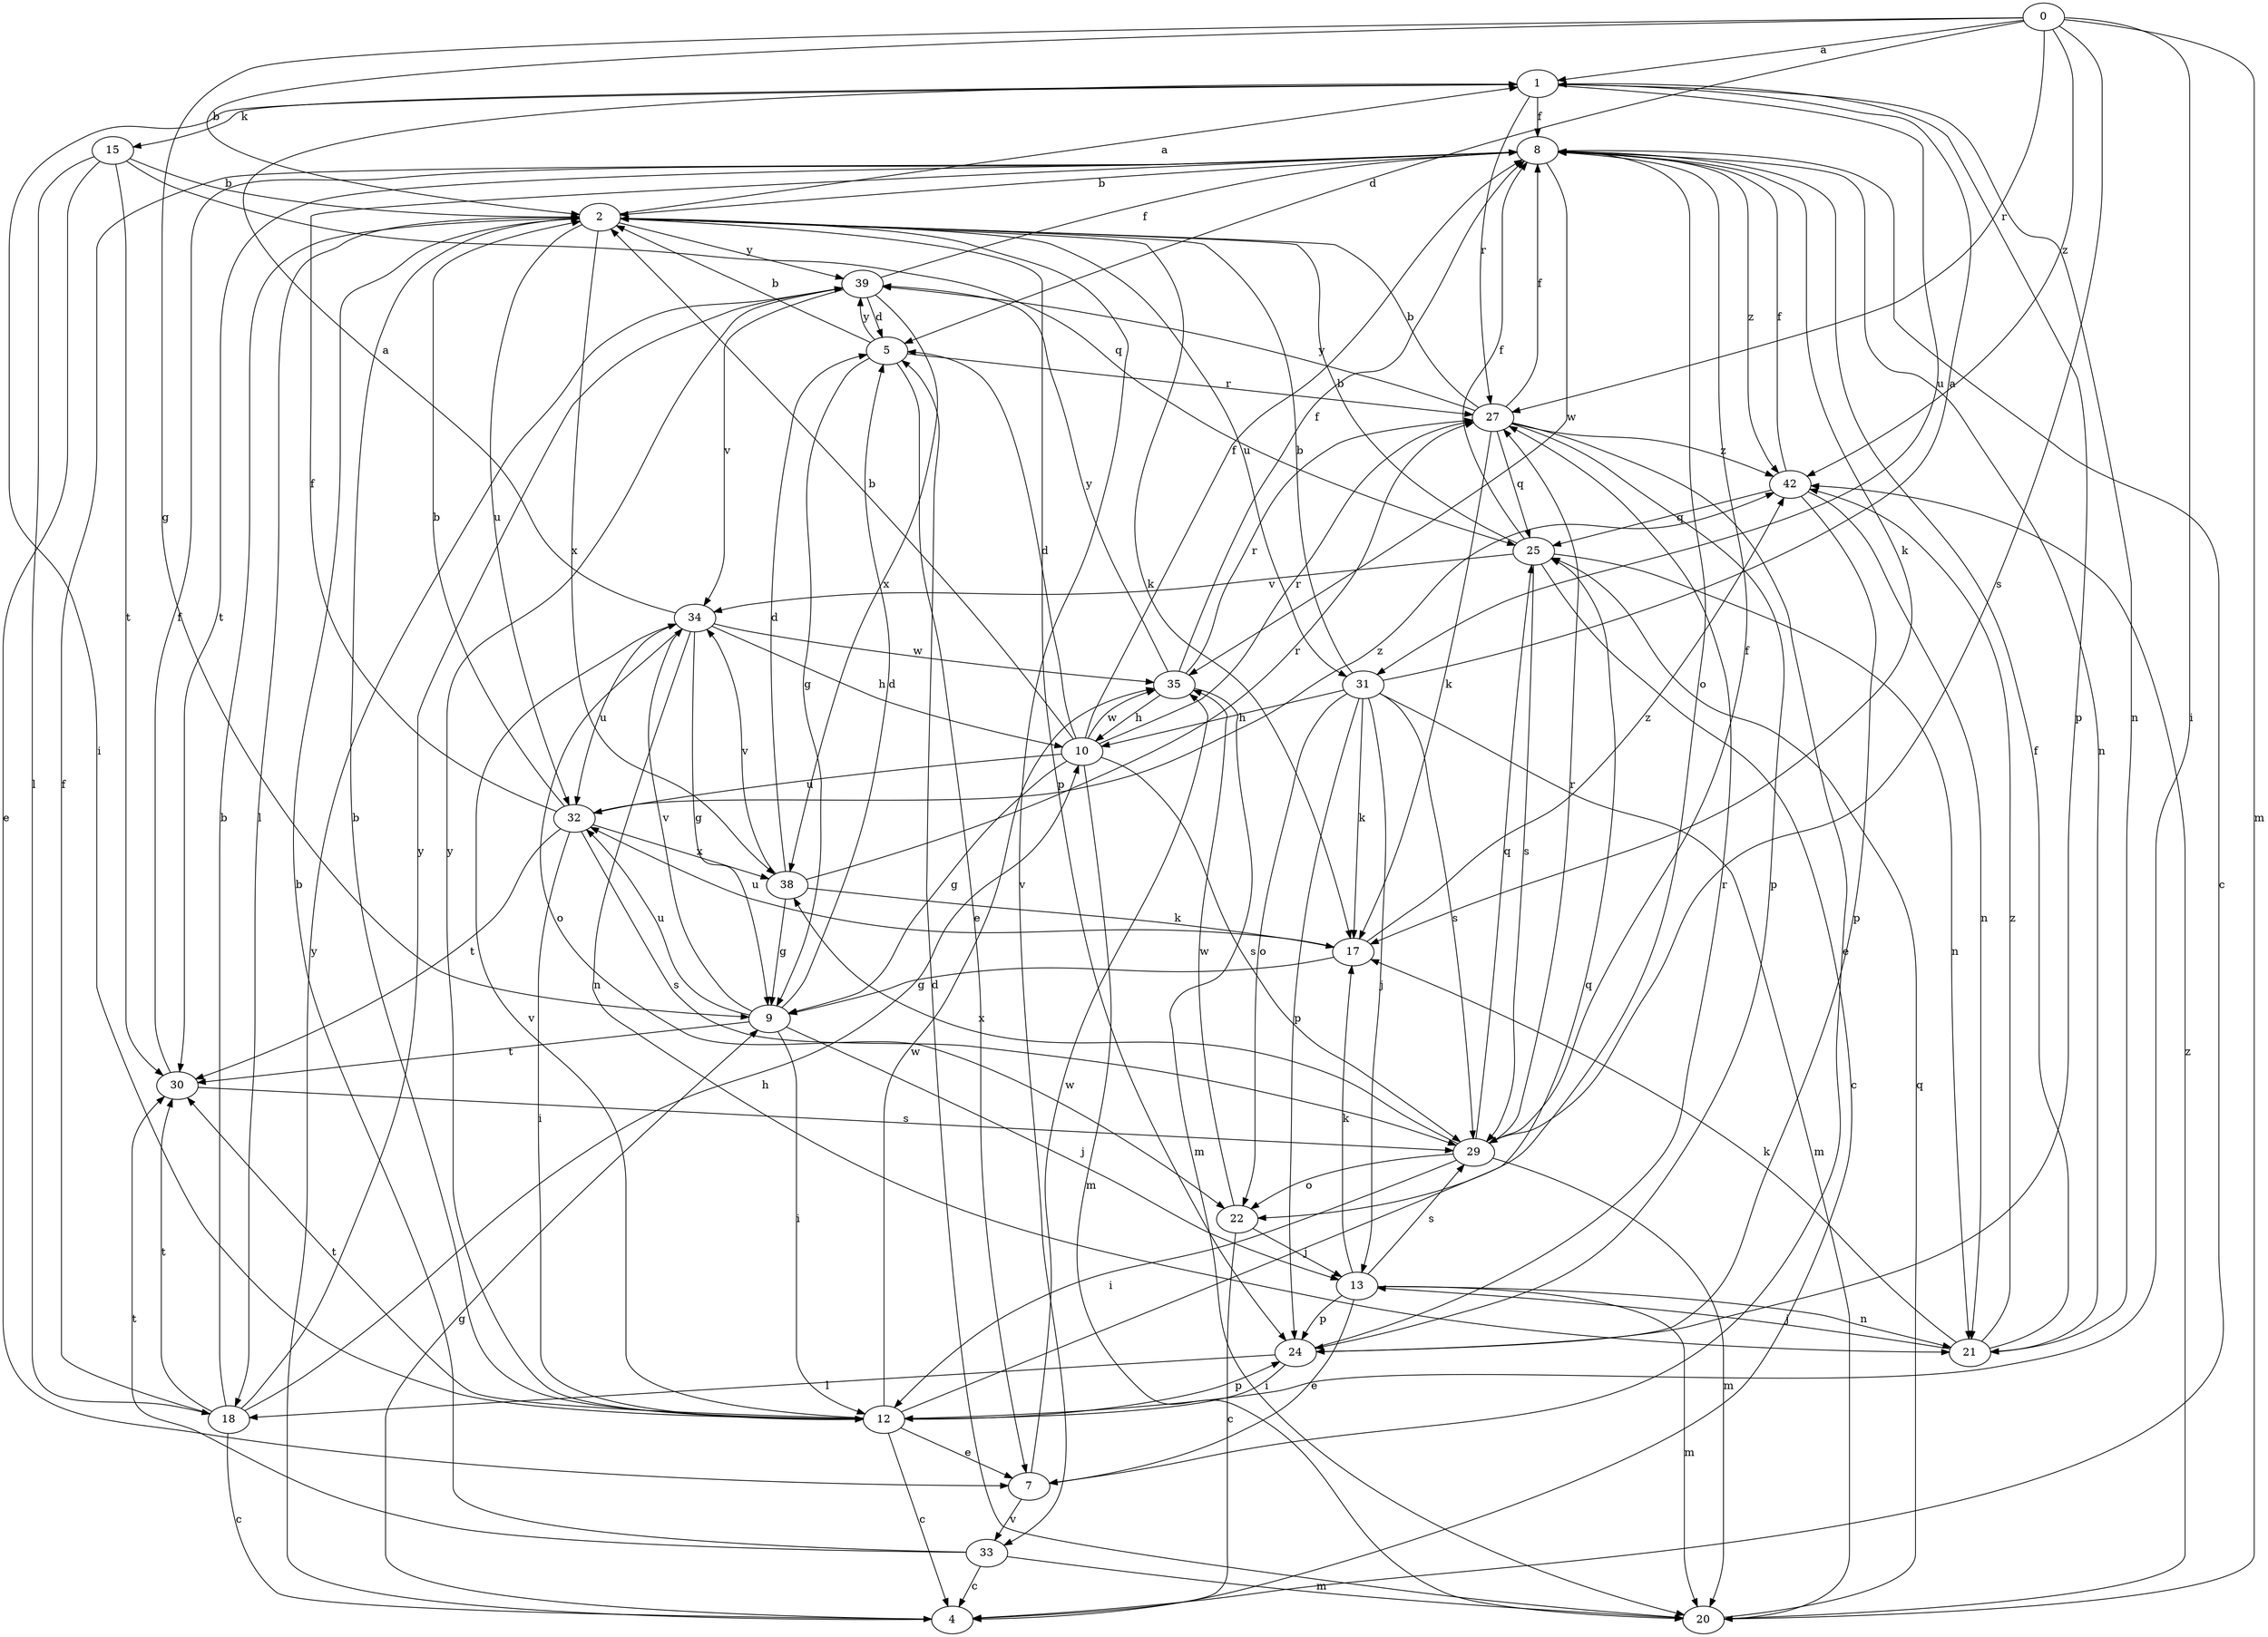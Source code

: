 strict digraph  {
0;
1;
2;
4;
5;
7;
8;
9;
10;
12;
13;
15;
17;
18;
20;
21;
22;
24;
25;
27;
29;
30;
31;
32;
33;
34;
35;
38;
39;
42;
0 -> 1  [label=a];
0 -> 2  [label=b];
0 -> 5  [label=d];
0 -> 9  [label=g];
0 -> 12  [label=i];
0 -> 20  [label=m];
0 -> 27  [label=r];
0 -> 29  [label=s];
0 -> 42  [label=z];
1 -> 8  [label=f];
1 -> 12  [label=i];
1 -> 15  [label=k];
1 -> 21  [label=n];
1 -> 24  [label=p];
1 -> 27  [label=r];
1 -> 31  [label=u];
2 -> 1  [label=a];
2 -> 17  [label=k];
2 -> 18  [label=l];
2 -> 24  [label=p];
2 -> 31  [label=u];
2 -> 32  [label=u];
2 -> 33  [label=v];
2 -> 38  [label=x];
2 -> 39  [label=y];
4 -> 9  [label=g];
4 -> 39  [label=y];
5 -> 2  [label=b];
5 -> 7  [label=e];
5 -> 9  [label=g];
5 -> 27  [label=r];
5 -> 39  [label=y];
7 -> 33  [label=v];
7 -> 35  [label=w];
8 -> 2  [label=b];
8 -> 4  [label=c];
8 -> 17  [label=k];
8 -> 21  [label=n];
8 -> 22  [label=o];
8 -> 30  [label=t];
8 -> 35  [label=w];
8 -> 42  [label=z];
9 -> 5  [label=d];
9 -> 12  [label=i];
9 -> 13  [label=j];
9 -> 30  [label=t];
9 -> 32  [label=u];
9 -> 34  [label=v];
10 -> 2  [label=b];
10 -> 5  [label=d];
10 -> 8  [label=f];
10 -> 9  [label=g];
10 -> 20  [label=m];
10 -> 27  [label=r];
10 -> 29  [label=s];
10 -> 32  [label=u];
10 -> 35  [label=w];
12 -> 2  [label=b];
12 -> 4  [label=c];
12 -> 7  [label=e];
12 -> 24  [label=p];
12 -> 25  [label=q];
12 -> 30  [label=t];
12 -> 34  [label=v];
12 -> 35  [label=w];
12 -> 39  [label=y];
13 -> 7  [label=e];
13 -> 17  [label=k];
13 -> 20  [label=m];
13 -> 21  [label=n];
13 -> 24  [label=p];
13 -> 29  [label=s];
15 -> 2  [label=b];
15 -> 7  [label=e];
15 -> 18  [label=l];
15 -> 25  [label=q];
15 -> 30  [label=t];
17 -> 9  [label=g];
17 -> 32  [label=u];
17 -> 42  [label=z];
18 -> 2  [label=b];
18 -> 4  [label=c];
18 -> 8  [label=f];
18 -> 10  [label=h];
18 -> 30  [label=t];
18 -> 39  [label=y];
20 -> 5  [label=d];
20 -> 25  [label=q];
20 -> 42  [label=z];
21 -> 8  [label=f];
21 -> 13  [label=j];
21 -> 17  [label=k];
21 -> 42  [label=z];
22 -> 4  [label=c];
22 -> 13  [label=j];
22 -> 35  [label=w];
24 -> 12  [label=i];
24 -> 18  [label=l];
24 -> 27  [label=r];
25 -> 2  [label=b];
25 -> 4  [label=c];
25 -> 8  [label=f];
25 -> 21  [label=n];
25 -> 29  [label=s];
25 -> 34  [label=v];
27 -> 2  [label=b];
27 -> 7  [label=e];
27 -> 8  [label=f];
27 -> 17  [label=k];
27 -> 24  [label=p];
27 -> 25  [label=q];
27 -> 39  [label=y];
27 -> 42  [label=z];
29 -> 8  [label=f];
29 -> 12  [label=i];
29 -> 20  [label=m];
29 -> 22  [label=o];
29 -> 25  [label=q];
29 -> 27  [label=r];
29 -> 38  [label=x];
30 -> 8  [label=f];
30 -> 29  [label=s];
31 -> 1  [label=a];
31 -> 2  [label=b];
31 -> 10  [label=h];
31 -> 13  [label=j];
31 -> 17  [label=k];
31 -> 20  [label=m];
31 -> 22  [label=o];
31 -> 24  [label=p];
31 -> 29  [label=s];
32 -> 2  [label=b];
32 -> 8  [label=f];
32 -> 12  [label=i];
32 -> 29  [label=s];
32 -> 30  [label=t];
32 -> 38  [label=x];
32 -> 42  [label=z];
33 -> 2  [label=b];
33 -> 4  [label=c];
33 -> 20  [label=m];
33 -> 30  [label=t];
34 -> 1  [label=a];
34 -> 9  [label=g];
34 -> 10  [label=h];
34 -> 21  [label=n];
34 -> 22  [label=o];
34 -> 32  [label=u];
34 -> 35  [label=w];
35 -> 8  [label=f];
35 -> 10  [label=h];
35 -> 20  [label=m];
35 -> 27  [label=r];
35 -> 39  [label=y];
38 -> 5  [label=d];
38 -> 9  [label=g];
38 -> 17  [label=k];
38 -> 27  [label=r];
38 -> 34  [label=v];
39 -> 5  [label=d];
39 -> 8  [label=f];
39 -> 34  [label=v];
39 -> 38  [label=x];
42 -> 8  [label=f];
42 -> 21  [label=n];
42 -> 24  [label=p];
42 -> 25  [label=q];
}
